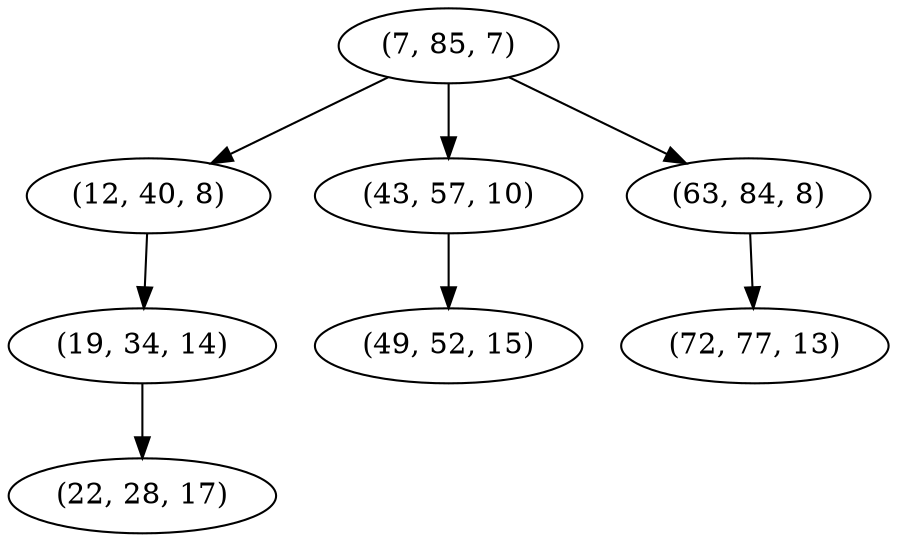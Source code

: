 digraph tree {
    "(7, 85, 7)";
    "(12, 40, 8)";
    "(19, 34, 14)";
    "(22, 28, 17)";
    "(43, 57, 10)";
    "(49, 52, 15)";
    "(63, 84, 8)";
    "(72, 77, 13)";
    "(7, 85, 7)" -> "(12, 40, 8)";
    "(7, 85, 7)" -> "(43, 57, 10)";
    "(7, 85, 7)" -> "(63, 84, 8)";
    "(12, 40, 8)" -> "(19, 34, 14)";
    "(19, 34, 14)" -> "(22, 28, 17)";
    "(43, 57, 10)" -> "(49, 52, 15)";
    "(63, 84, 8)" -> "(72, 77, 13)";
}
